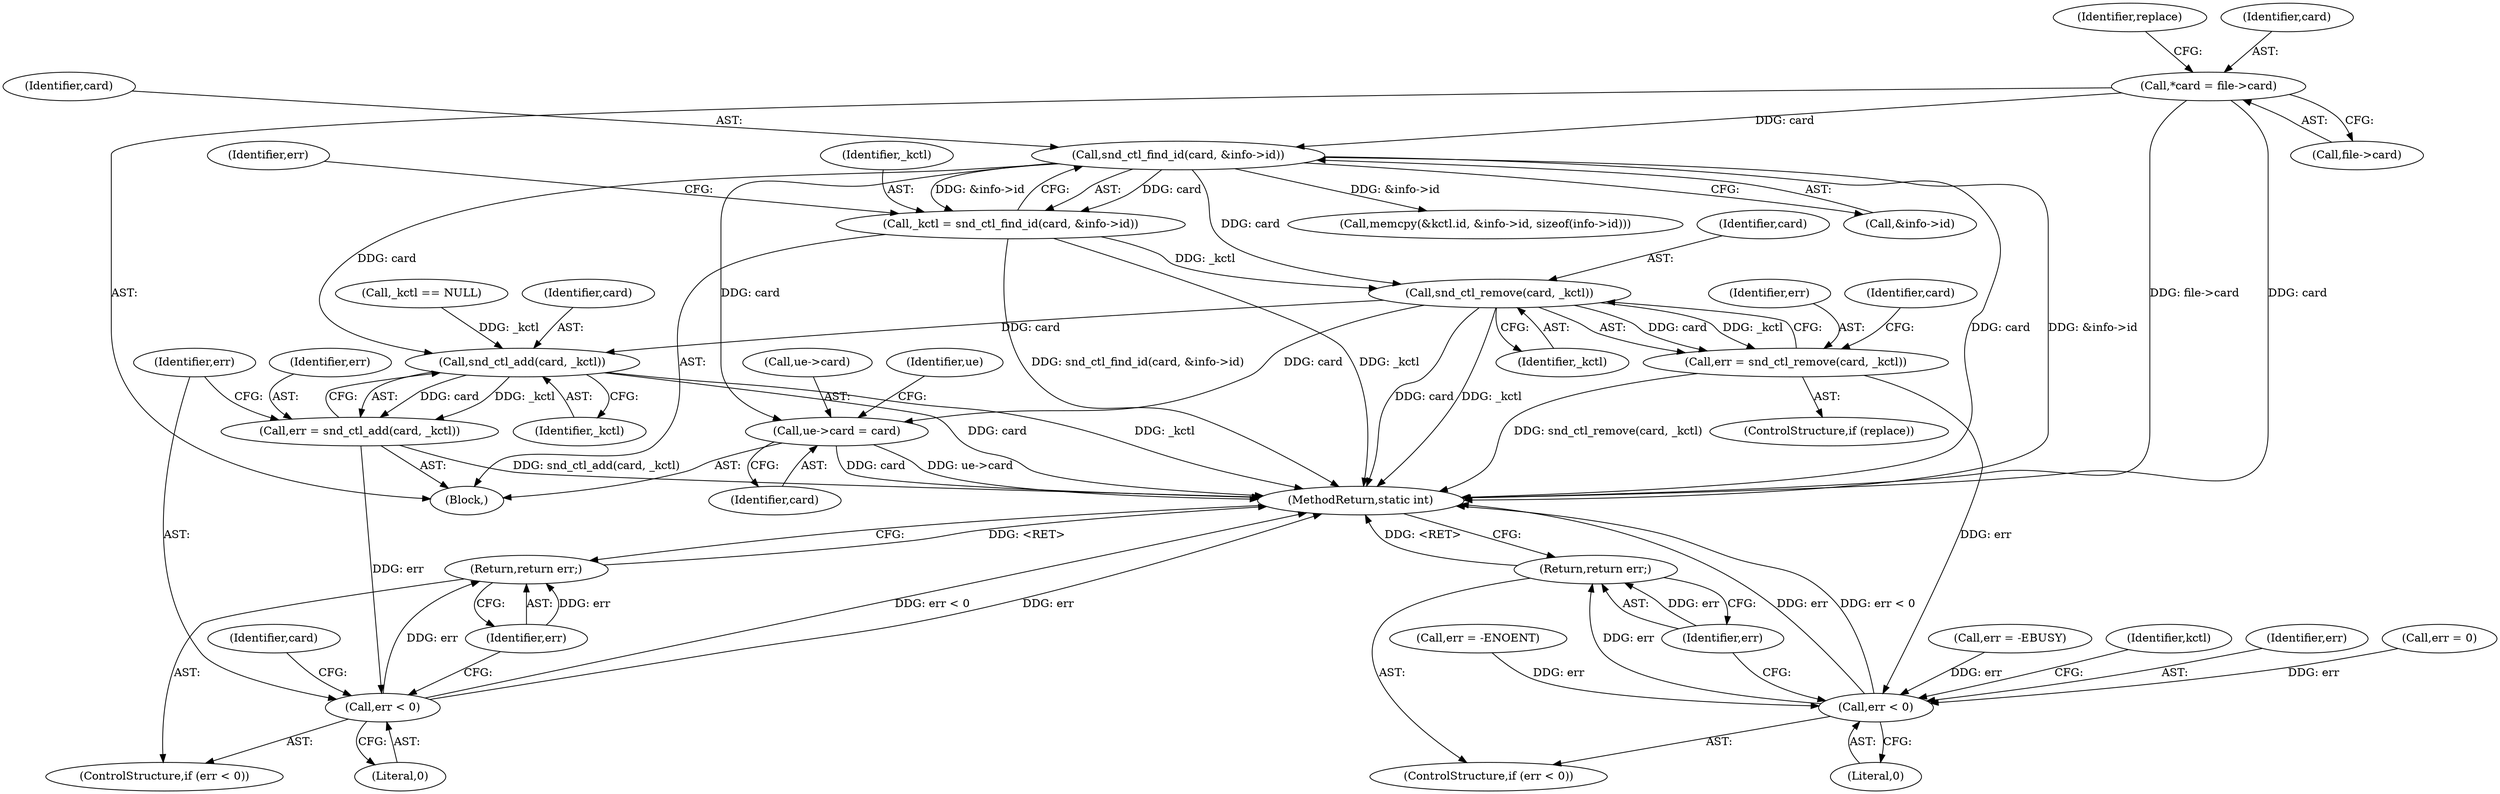 digraph "0_linux_82262a46627bebb0febcc26664746c25cef08563@API" {
"1000193" [label="(Call,snd_ctl_remove(card, _kctl))"];
"1000177" [label="(Call,snd_ctl_find_id(card, &info->id))"];
"1000106" [label="(Call,*card = file->card)"];
"1000175" [label="(Call,_kctl = snd_ctl_find_id(card, &info->id))"];
"1000191" [label="(Call,err = snd_ctl_remove(card, _kctl))"];
"1000215" [label="(Call,err < 0)"];
"1000218" [label="(Return,return err;)"];
"1000413" [label="(Call,ue->card = card)"];
"1000521" [label="(Call,snd_ctl_add(card, _kctl))"];
"1000519" [label="(Call,err = snd_ctl_add(card, _kctl))"];
"1000525" [label="(Call,err < 0)"];
"1000528" [label="(Return,return err;)"];
"1000214" [label="(ControlStructure,if (err < 0))"];
"1000176" [label="(Identifier,_kctl)"];
"1000121" [label="(Identifier,replace)"];
"1000193" [label="(Call,snd_ctl_remove(card, _kctl))"];
"1000219" [label="(Identifier,err)"];
"1000519" [label="(Call,err = snd_ctl_add(card, _kctl))"];
"1000184" [label="(Identifier,err)"];
"1000414" [label="(Call,ue->card)"];
"1000197" [label="(Call,err = -EBUSY)"];
"1000525" [label="(Call,err < 0)"];
"1000189" [label="(ControlStructure,if (replace))"];
"1000481" [label="(Call,_kctl == NULL)"];
"1000175" [label="(Call,_kctl = snd_ctl_find_id(card, &info->id))"];
"1000177" [label="(Call,snd_ctl_find_id(card, &info->id))"];
"1000192" [label="(Identifier,err)"];
"1000195" [label="(Identifier,_kctl)"];
"1000178" [label="(Identifier,card)"];
"1000194" [label="(Identifier,card)"];
"1000212" [label="(Identifier,card)"];
"1000223" [label="(Identifier,kctl)"];
"1000218" [label="(Return,return err;)"];
"1000216" [label="(Identifier,err)"];
"1000529" [label="(Identifier,err)"];
"1000107" [label="(Identifier,card)"];
"1000528" [label="(Return,return err;)"];
"1000417" [label="(Identifier,card)"];
"1000533" [label="(Identifier,card)"];
"1000521" [label="(Call,snd_ctl_add(card, _kctl))"];
"1000523" [label="(Identifier,_kctl)"];
"1000191" [label="(Call,err = snd_ctl_remove(card, _kctl))"];
"1000526" [label="(Identifier,err)"];
"1000520" [label="(Identifier,err)"];
"1000104" [label="(Block,)"];
"1000546" [label="(MethodReturn,static int)"];
"1000522" [label="(Identifier,card)"];
"1000106" [label="(Call,*card = file->card)"];
"1000183" [label="(Call,err = 0)"];
"1000220" [label="(Call,memcpy(&kctl.id, &info->id, sizeof(info->id)))"];
"1000179" [label="(Call,&info->id)"];
"1000524" [label="(ControlStructure,if (err < 0))"];
"1000527" [label="(Literal,0)"];
"1000108" [label="(Call,file->card)"];
"1000420" [label="(Identifier,ue)"];
"1000215" [label="(Call,err < 0)"];
"1000205" [label="(Call,err = -ENOENT)"];
"1000413" [label="(Call,ue->card = card)"];
"1000217" [label="(Literal,0)"];
"1000193" -> "1000191"  [label="AST: "];
"1000193" -> "1000195"  [label="CFG: "];
"1000194" -> "1000193"  [label="AST: "];
"1000195" -> "1000193"  [label="AST: "];
"1000191" -> "1000193"  [label="CFG: "];
"1000193" -> "1000546"  [label="DDG: card"];
"1000193" -> "1000546"  [label="DDG: _kctl"];
"1000193" -> "1000191"  [label="DDG: card"];
"1000193" -> "1000191"  [label="DDG: _kctl"];
"1000177" -> "1000193"  [label="DDG: card"];
"1000175" -> "1000193"  [label="DDG: _kctl"];
"1000193" -> "1000413"  [label="DDG: card"];
"1000193" -> "1000521"  [label="DDG: card"];
"1000177" -> "1000175"  [label="AST: "];
"1000177" -> "1000179"  [label="CFG: "];
"1000178" -> "1000177"  [label="AST: "];
"1000179" -> "1000177"  [label="AST: "];
"1000175" -> "1000177"  [label="CFG: "];
"1000177" -> "1000546"  [label="DDG: card"];
"1000177" -> "1000546"  [label="DDG: &info->id"];
"1000177" -> "1000175"  [label="DDG: card"];
"1000177" -> "1000175"  [label="DDG: &info->id"];
"1000106" -> "1000177"  [label="DDG: card"];
"1000177" -> "1000220"  [label="DDG: &info->id"];
"1000177" -> "1000413"  [label="DDG: card"];
"1000177" -> "1000521"  [label="DDG: card"];
"1000106" -> "1000104"  [label="AST: "];
"1000106" -> "1000108"  [label="CFG: "];
"1000107" -> "1000106"  [label="AST: "];
"1000108" -> "1000106"  [label="AST: "];
"1000121" -> "1000106"  [label="CFG: "];
"1000106" -> "1000546"  [label="DDG: file->card"];
"1000106" -> "1000546"  [label="DDG: card"];
"1000175" -> "1000104"  [label="AST: "];
"1000176" -> "1000175"  [label="AST: "];
"1000184" -> "1000175"  [label="CFG: "];
"1000175" -> "1000546"  [label="DDG: _kctl"];
"1000175" -> "1000546"  [label="DDG: snd_ctl_find_id(card, &info->id)"];
"1000191" -> "1000189"  [label="AST: "];
"1000192" -> "1000191"  [label="AST: "];
"1000212" -> "1000191"  [label="CFG: "];
"1000191" -> "1000546"  [label="DDG: snd_ctl_remove(card, _kctl)"];
"1000191" -> "1000215"  [label="DDG: err"];
"1000215" -> "1000214"  [label="AST: "];
"1000215" -> "1000217"  [label="CFG: "];
"1000216" -> "1000215"  [label="AST: "];
"1000217" -> "1000215"  [label="AST: "];
"1000219" -> "1000215"  [label="CFG: "];
"1000223" -> "1000215"  [label="CFG: "];
"1000215" -> "1000546"  [label="DDG: err"];
"1000215" -> "1000546"  [label="DDG: err < 0"];
"1000205" -> "1000215"  [label="DDG: err"];
"1000183" -> "1000215"  [label="DDG: err"];
"1000197" -> "1000215"  [label="DDG: err"];
"1000215" -> "1000218"  [label="DDG: err"];
"1000218" -> "1000214"  [label="AST: "];
"1000218" -> "1000219"  [label="CFG: "];
"1000219" -> "1000218"  [label="AST: "];
"1000546" -> "1000218"  [label="CFG: "];
"1000218" -> "1000546"  [label="DDG: <RET>"];
"1000219" -> "1000218"  [label="DDG: err"];
"1000413" -> "1000104"  [label="AST: "];
"1000413" -> "1000417"  [label="CFG: "];
"1000414" -> "1000413"  [label="AST: "];
"1000417" -> "1000413"  [label="AST: "];
"1000420" -> "1000413"  [label="CFG: "];
"1000413" -> "1000546"  [label="DDG: ue->card"];
"1000413" -> "1000546"  [label="DDG: card"];
"1000521" -> "1000519"  [label="AST: "];
"1000521" -> "1000523"  [label="CFG: "];
"1000522" -> "1000521"  [label="AST: "];
"1000523" -> "1000521"  [label="AST: "];
"1000519" -> "1000521"  [label="CFG: "];
"1000521" -> "1000546"  [label="DDG: card"];
"1000521" -> "1000546"  [label="DDG: _kctl"];
"1000521" -> "1000519"  [label="DDG: card"];
"1000521" -> "1000519"  [label="DDG: _kctl"];
"1000481" -> "1000521"  [label="DDG: _kctl"];
"1000519" -> "1000104"  [label="AST: "];
"1000520" -> "1000519"  [label="AST: "];
"1000526" -> "1000519"  [label="CFG: "];
"1000519" -> "1000546"  [label="DDG: snd_ctl_add(card, _kctl)"];
"1000519" -> "1000525"  [label="DDG: err"];
"1000525" -> "1000524"  [label="AST: "];
"1000525" -> "1000527"  [label="CFG: "];
"1000526" -> "1000525"  [label="AST: "];
"1000527" -> "1000525"  [label="AST: "];
"1000529" -> "1000525"  [label="CFG: "];
"1000533" -> "1000525"  [label="CFG: "];
"1000525" -> "1000546"  [label="DDG: err < 0"];
"1000525" -> "1000546"  [label="DDG: err"];
"1000525" -> "1000528"  [label="DDG: err"];
"1000528" -> "1000524"  [label="AST: "];
"1000528" -> "1000529"  [label="CFG: "];
"1000529" -> "1000528"  [label="AST: "];
"1000546" -> "1000528"  [label="CFG: "];
"1000528" -> "1000546"  [label="DDG: <RET>"];
"1000529" -> "1000528"  [label="DDG: err"];
}
